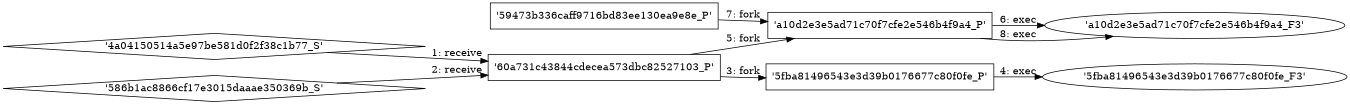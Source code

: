 digraph "D:\Learning\Paper\apt\基于CTI的攻击预警\Dataset\攻击图\ASGfromALLCTI\Phishers Targeting Growing Mobile User Base and Online Services.dot" {
rankdir="LR"
size="9"
fixedsize="false"
splines="true"
nodesep=0.3
ranksep=0
fontsize=10
overlap="scalexy"
engine= "neato"
	"'60a731c43844cdecea573dbc82527103_P'" [node_type=Process shape=box]
	"'4a04150514a5e97be581d0f2f38c1b77_S'" [node_type=Socket shape=diamond]
	"'4a04150514a5e97be581d0f2f38c1b77_S'" -> "'60a731c43844cdecea573dbc82527103_P'" [label="1: receive"]
	"'60a731c43844cdecea573dbc82527103_P'" [node_type=Process shape=box]
	"'586b1ac8866cf17e3015daaae350369b_S'" [node_type=Socket shape=diamond]
	"'586b1ac8866cf17e3015daaae350369b_S'" -> "'60a731c43844cdecea573dbc82527103_P'" [label="2: receive"]
	"'60a731c43844cdecea573dbc82527103_P'" [node_type=Process shape=box]
	"'5fba81496543e3d39b0176677c80f0fe_P'" [node_type=Process shape=box]
	"'60a731c43844cdecea573dbc82527103_P'" -> "'5fba81496543e3d39b0176677c80f0fe_P'" [label="3: fork"]
	"'5fba81496543e3d39b0176677c80f0fe_P'" [node_type=Process shape=box]
	"'5fba81496543e3d39b0176677c80f0fe_F3'" [node_type=File shape=ellipse]
	"'5fba81496543e3d39b0176677c80f0fe_P'" -> "'5fba81496543e3d39b0176677c80f0fe_F3'" [label="4: exec"]
	"'60a731c43844cdecea573dbc82527103_P'" [node_type=Process shape=box]
	"'a10d2e3e5ad71c70f7cfe2e546b4f9a4_P'" [node_type=Process shape=box]
	"'60a731c43844cdecea573dbc82527103_P'" -> "'a10d2e3e5ad71c70f7cfe2e546b4f9a4_P'" [label="5: fork"]
	"'a10d2e3e5ad71c70f7cfe2e546b4f9a4_P'" [node_type=Process shape=box]
	"'a10d2e3e5ad71c70f7cfe2e546b4f9a4_F3'" [node_type=File shape=ellipse]
	"'a10d2e3e5ad71c70f7cfe2e546b4f9a4_P'" -> "'a10d2e3e5ad71c70f7cfe2e546b4f9a4_F3'" [label="6: exec"]
	"'59473b336caff9716bd83ee130ea9e8e_P'" [node_type=Process shape=box]
	"'a10d2e3e5ad71c70f7cfe2e546b4f9a4_P'" [node_type=Process shape=box]
	"'59473b336caff9716bd83ee130ea9e8e_P'" -> "'a10d2e3e5ad71c70f7cfe2e546b4f9a4_P'" [label="7: fork"]
	"'a10d2e3e5ad71c70f7cfe2e546b4f9a4_P'" [node_type=Process shape=box]
	"'a10d2e3e5ad71c70f7cfe2e546b4f9a4_F3'" [node_type=File shape=ellipse]
	"'a10d2e3e5ad71c70f7cfe2e546b4f9a4_P'" -> "'a10d2e3e5ad71c70f7cfe2e546b4f9a4_F3'" [label="8: exec"]
}
